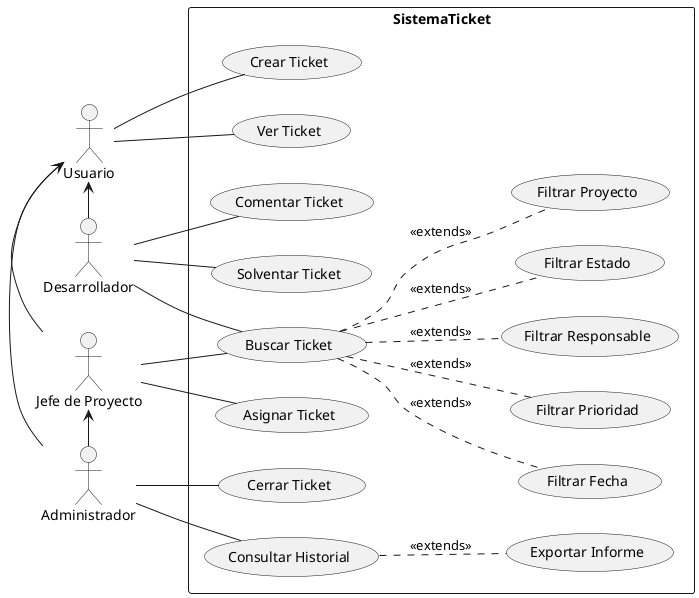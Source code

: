 @startuml

left to right direction

actor "Jefe de Proyecto" as JefeProyecto
actor Administrador as Admin
actor Usuario as Usuario
actor Desarrollador as Dev

rectangle SistemaTicket{
    Dev -l-> Usuario
    Dev -- (Buscar Ticket)
    Dev -- (Comentar Ticket)
    Dev -- (Solventar Ticket)
    Usuario -l- (Crear Ticket)
    Usuario -- (Ver Ticket)
    JefeProyecto -l-> Usuario
    JefeProyecto -- (Asignar Ticket)
    JefeProyecto -- (Buscar Ticket)
    (Buscar Ticket) .. (Filtrar Fecha) : <<extends>>
    (Buscar Ticket) .. (Filtrar Prioridad) : <<extends>>
    (Buscar Ticket) .. (Filtrar Responsable) : <<extends>>
    (Buscar Ticket) .. (Filtrar Estado) : <<extends>>
    (Buscar Ticket) .. (Filtrar Proyecto) : <<extends>>
    Admin -l-> Usuario
    Admin -l-> JefeProyecto
    Admin -- (Consultar Historial)
    (Consultar Historial) .. (Exportar Informe) : <<extends>>
    Admin -- (Cerrar Ticket)
}

@enduml